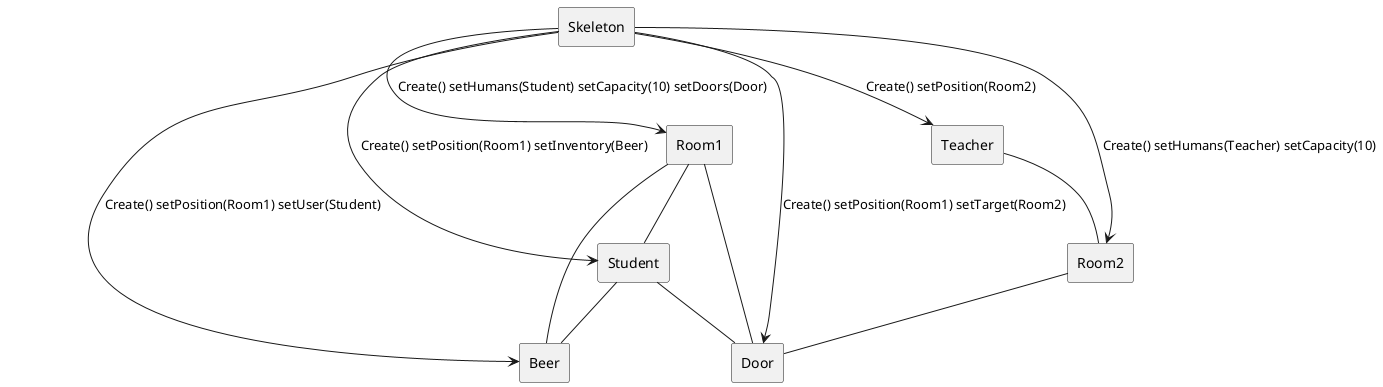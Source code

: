 @startuml
skinparam linestyle ortho

rectangle "Skeleton" as SK
rectangle "Room1" as R1
rectangle "Room2" as R2
rectangle "Student" as S
rectangle "Door" as D
rectangle "Teacher" as T
rectangle "Beer" as B

SK --> T: Create() setPosition(Room2)
SK --> R1: Create() setHumans(Student) setCapacity(10) setDoors(Door)
SK --> R2: Create() setHumans(Teacher) setCapacity(10)
SK --> S: Create() setPosition(Room1) setInventory(Beer)
SK --> D: Create() setPosition(Room1) setTarget(Room2)
SK --> B: Create() setPosition(Room1) setUser(Student)

T -- R2
R1 -- D
R2 -- D
S -- D
R1 -- S
R1 -- B
S -- B
@enduml